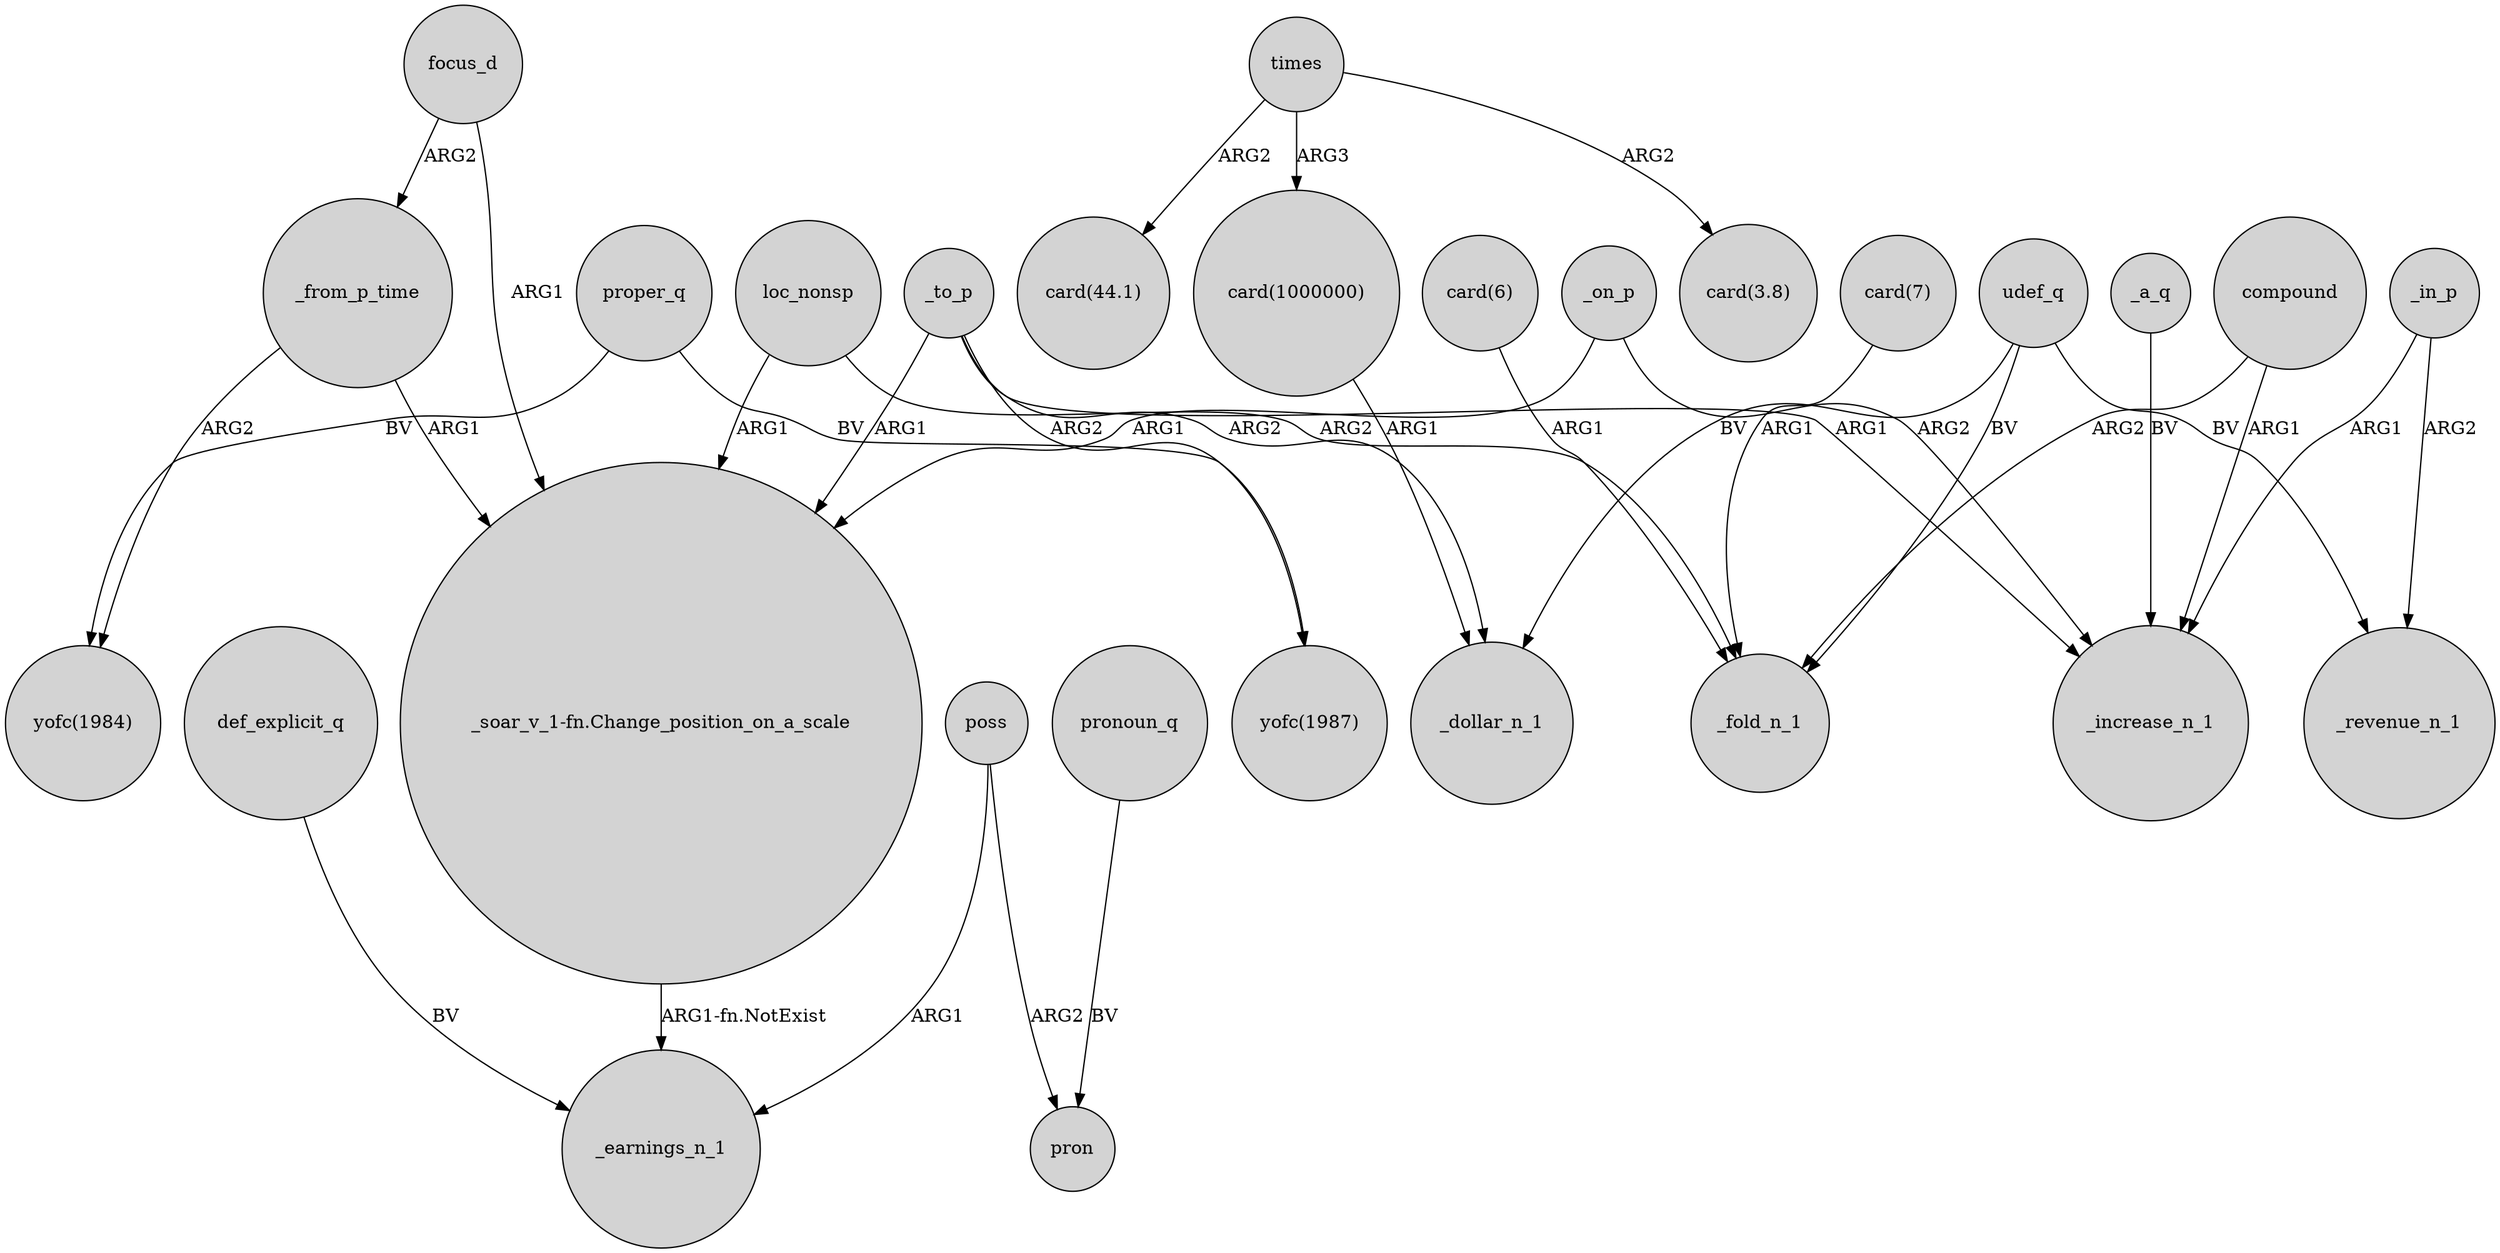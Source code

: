 digraph {
	node [shape=circle style=filled]
	loc_nonsp -> "_soar_v_1-fn.Change_position_on_a_scale" [label=ARG1]
	"card(1000000)" -> _dollar_n_1 [label=ARG1]
	_from_p_time -> "yofc(1984)" [label=ARG2]
	_to_p -> "yofc(1987)" [label=ARG2]
	focus_d -> "_soar_v_1-fn.Change_position_on_a_scale" [label=ARG1]
	_to_p -> _dollar_n_1 [label=ARG2]
	_a_q -> _increase_n_1 [label=BV]
	poss -> pron [label=ARG2]
	compound -> _fold_n_1 [label=ARG2]
	loc_nonsp -> _fold_n_1 [label=ARG2]
	"card(6)" -> _fold_n_1 [label=ARG1]
	proper_q -> "yofc(1984)" [label=BV]
	_on_p -> _increase_n_1 [label=ARG2]
	_to_p -> "_soar_v_1-fn.Change_position_on_a_scale" [label=ARG1]
	_to_p -> _increase_n_1 [label=ARG1]
	pronoun_q -> pron [label=BV]
	udef_q -> _revenue_n_1 [label=BV]
	times -> "card(1000000)" [label=ARG3]
	focus_d -> _from_p_time [label=ARG2]
	"card(7)" -> _fold_n_1 [label=ARG1]
	_from_p_time -> "_soar_v_1-fn.Change_position_on_a_scale" [label=ARG1]
	udef_q -> _fold_n_1 [label=BV]
	_in_p -> _revenue_n_1 [label=ARG2]
	proper_q -> "yofc(1987)" [label=BV]
	times -> "card(44.1)" [label=ARG2]
	poss -> _earnings_n_1 [label=ARG1]
	compound -> _increase_n_1 [label=ARG1]
	def_explicit_q -> _earnings_n_1 [label=BV]
	_on_p -> "_soar_v_1-fn.Change_position_on_a_scale" [label=ARG1]
	times -> "card(3.8)" [label=ARG2]
	_in_p -> _increase_n_1 [label=ARG1]
	"_soar_v_1-fn.Change_position_on_a_scale" -> _earnings_n_1 [label="ARG1-fn.NotExist"]
	udef_q -> _dollar_n_1 [label=BV]
}
